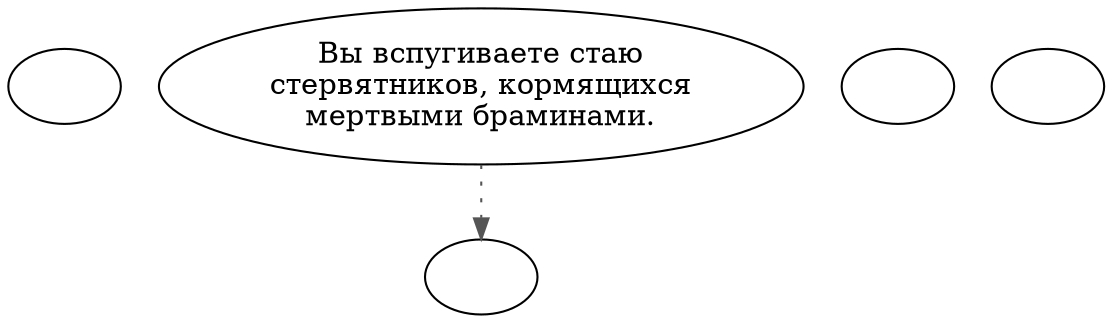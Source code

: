 digraph rndbess {
  "start" [style=filled       fillcolor="#FFFFFF"       color="#000000"]
  "start" [label=""]
  "map_enter_p_proc" [style=filled       fillcolor="#FFFFFF"       color="#000000"]
  "map_enter_p_proc" -> "LoadBrahmn" [style=dotted color="#555555"]
  "map_enter_p_proc" [label="Вы вспугиваете стаю\nстервятников, кормящихся\nмертвыми браминами."]
  "map_update_p_proc" [style=filled       fillcolor="#FFFFFF"       color="#000000"]
  "map_update_p_proc" [label=""]
  "map_exit_p_proc" [style=filled       fillcolor="#FFFFFF"       color="#000000"]
  "map_exit_p_proc" [label=""]
  "LoadBrahmn" [style=filled       fillcolor="#FFFFFF"       color="#000000"]
  "LoadBrahmn" [label=""]
}